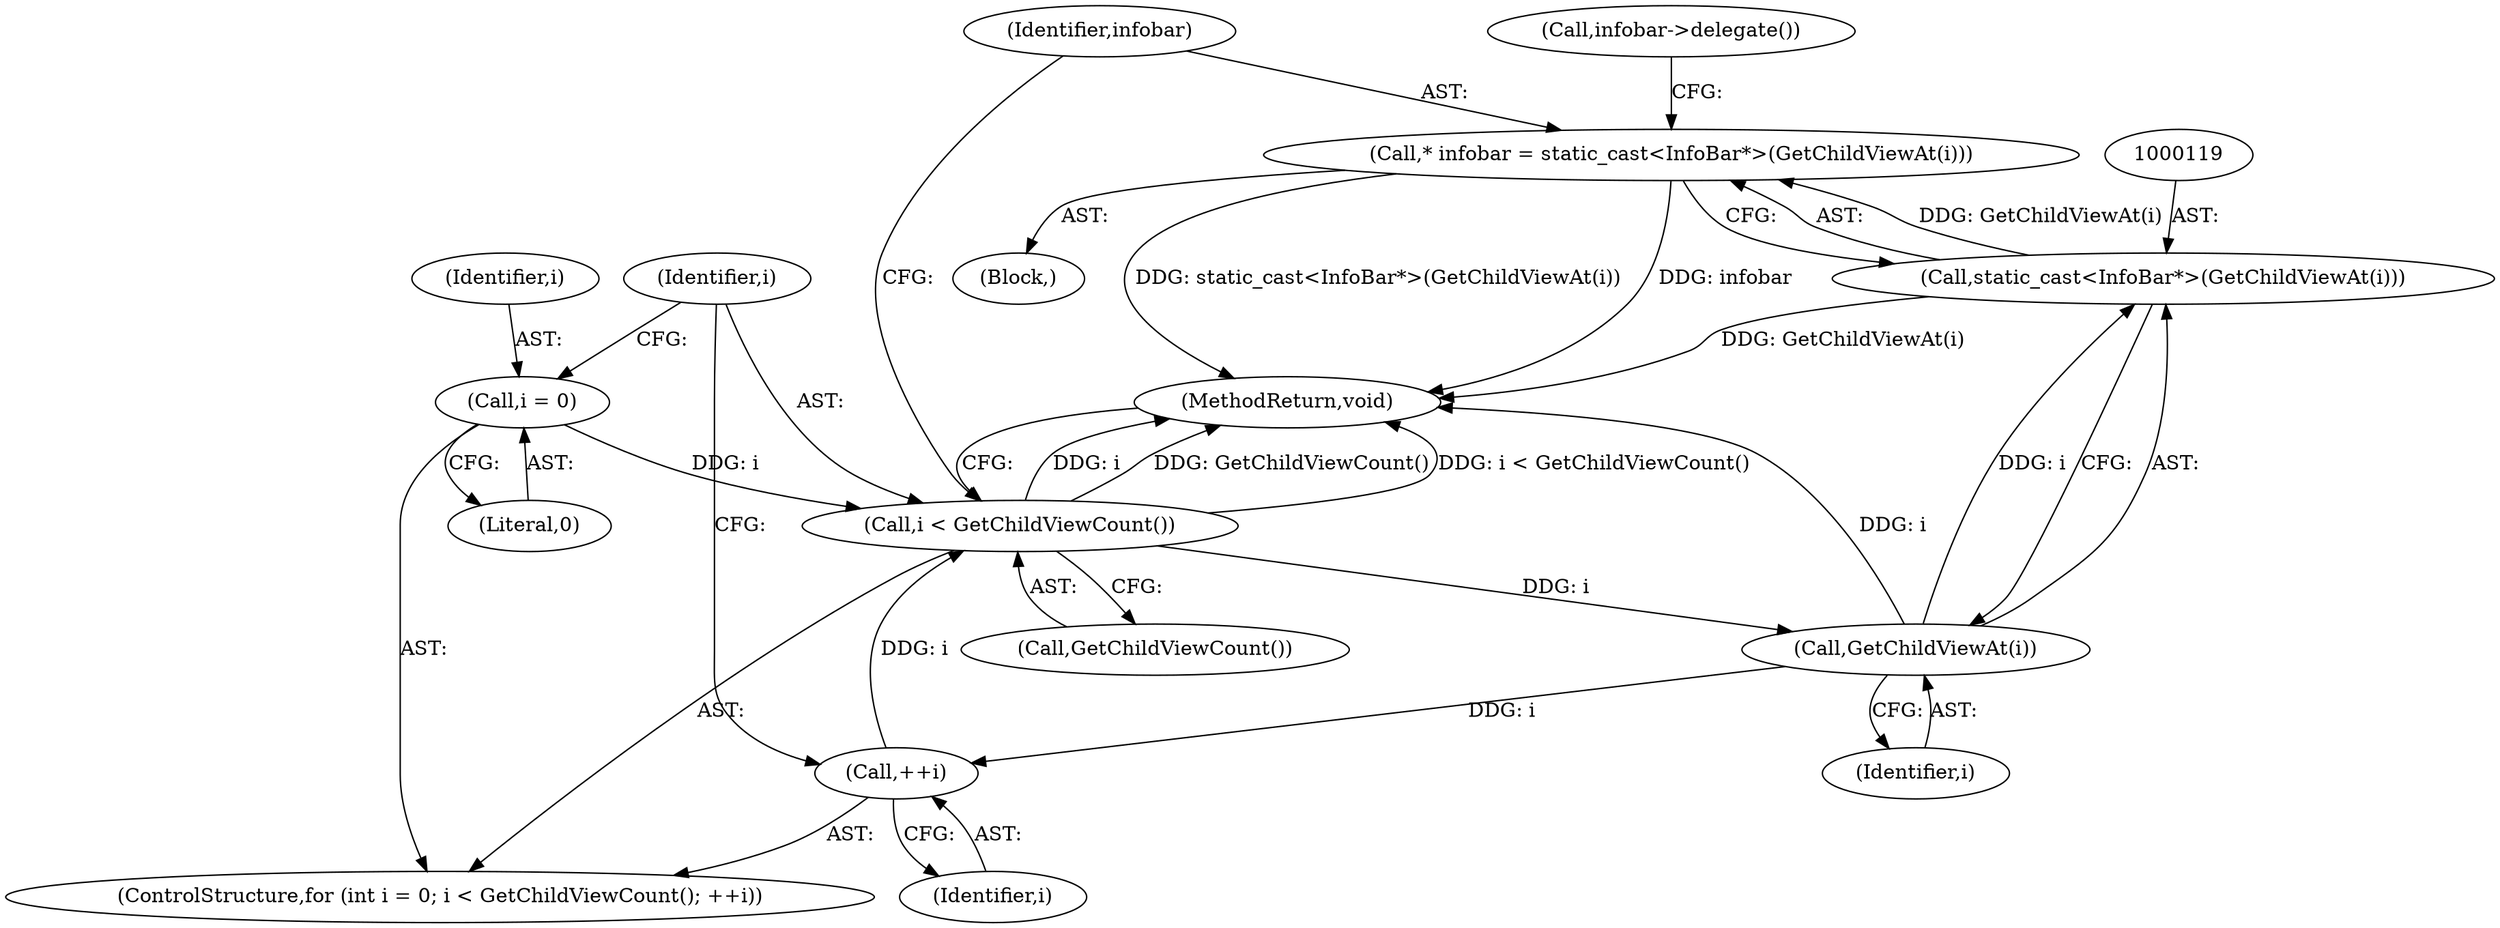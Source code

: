 digraph "1_Chrome_fc3c351a3d995f73ead5c92354396a7ec2b14e3f_9@pointer" {
"1000116" [label="(Call,* infobar = static_cast<InfoBar*>(GetChildViewAt(i)))"];
"1000118" [label="(Call,static_cast<InfoBar*>(GetChildViewAt(i)))"];
"1000120" [label="(Call,GetChildViewAt(i))"];
"1000109" [label="(Call,i < GetChildViewCount())"];
"1000106" [label="(Call,i = 0)"];
"1000112" [label="(Call,++i)"];
"1000107" [label="(Identifier,i)"];
"1000135" [label="(MethodReturn,void)"];
"1000114" [label="(Block,)"];
"1000113" [label="(Identifier,i)"];
"1000117" [label="(Identifier,infobar)"];
"1000104" [label="(ControlStructure,for (int i = 0; i < GetChildViewCount(); ++i))"];
"1000121" [label="(Identifier,i)"];
"1000124" [label="(Call,infobar->delegate())"];
"1000110" [label="(Identifier,i)"];
"1000111" [label="(Call,GetChildViewCount())"];
"1000108" [label="(Literal,0)"];
"1000109" [label="(Call,i < GetChildViewCount())"];
"1000116" [label="(Call,* infobar = static_cast<InfoBar*>(GetChildViewAt(i)))"];
"1000106" [label="(Call,i = 0)"];
"1000118" [label="(Call,static_cast<InfoBar*>(GetChildViewAt(i)))"];
"1000120" [label="(Call,GetChildViewAt(i))"];
"1000112" [label="(Call,++i)"];
"1000116" -> "1000114"  [label="AST: "];
"1000116" -> "1000118"  [label="CFG: "];
"1000117" -> "1000116"  [label="AST: "];
"1000118" -> "1000116"  [label="AST: "];
"1000124" -> "1000116"  [label="CFG: "];
"1000116" -> "1000135"  [label="DDG: infobar"];
"1000116" -> "1000135"  [label="DDG: static_cast<InfoBar*>(GetChildViewAt(i))"];
"1000118" -> "1000116"  [label="DDG: GetChildViewAt(i)"];
"1000118" -> "1000120"  [label="CFG: "];
"1000119" -> "1000118"  [label="AST: "];
"1000120" -> "1000118"  [label="AST: "];
"1000118" -> "1000135"  [label="DDG: GetChildViewAt(i)"];
"1000120" -> "1000118"  [label="DDG: i"];
"1000120" -> "1000121"  [label="CFG: "];
"1000121" -> "1000120"  [label="AST: "];
"1000120" -> "1000135"  [label="DDG: i"];
"1000120" -> "1000112"  [label="DDG: i"];
"1000109" -> "1000120"  [label="DDG: i"];
"1000109" -> "1000104"  [label="AST: "];
"1000109" -> "1000111"  [label="CFG: "];
"1000110" -> "1000109"  [label="AST: "];
"1000111" -> "1000109"  [label="AST: "];
"1000117" -> "1000109"  [label="CFG: "];
"1000135" -> "1000109"  [label="CFG: "];
"1000109" -> "1000135"  [label="DDG: i"];
"1000109" -> "1000135"  [label="DDG: GetChildViewCount()"];
"1000109" -> "1000135"  [label="DDG: i < GetChildViewCount()"];
"1000106" -> "1000109"  [label="DDG: i"];
"1000112" -> "1000109"  [label="DDG: i"];
"1000106" -> "1000104"  [label="AST: "];
"1000106" -> "1000108"  [label="CFG: "];
"1000107" -> "1000106"  [label="AST: "];
"1000108" -> "1000106"  [label="AST: "];
"1000110" -> "1000106"  [label="CFG: "];
"1000112" -> "1000104"  [label="AST: "];
"1000112" -> "1000113"  [label="CFG: "];
"1000113" -> "1000112"  [label="AST: "];
"1000110" -> "1000112"  [label="CFG: "];
}
